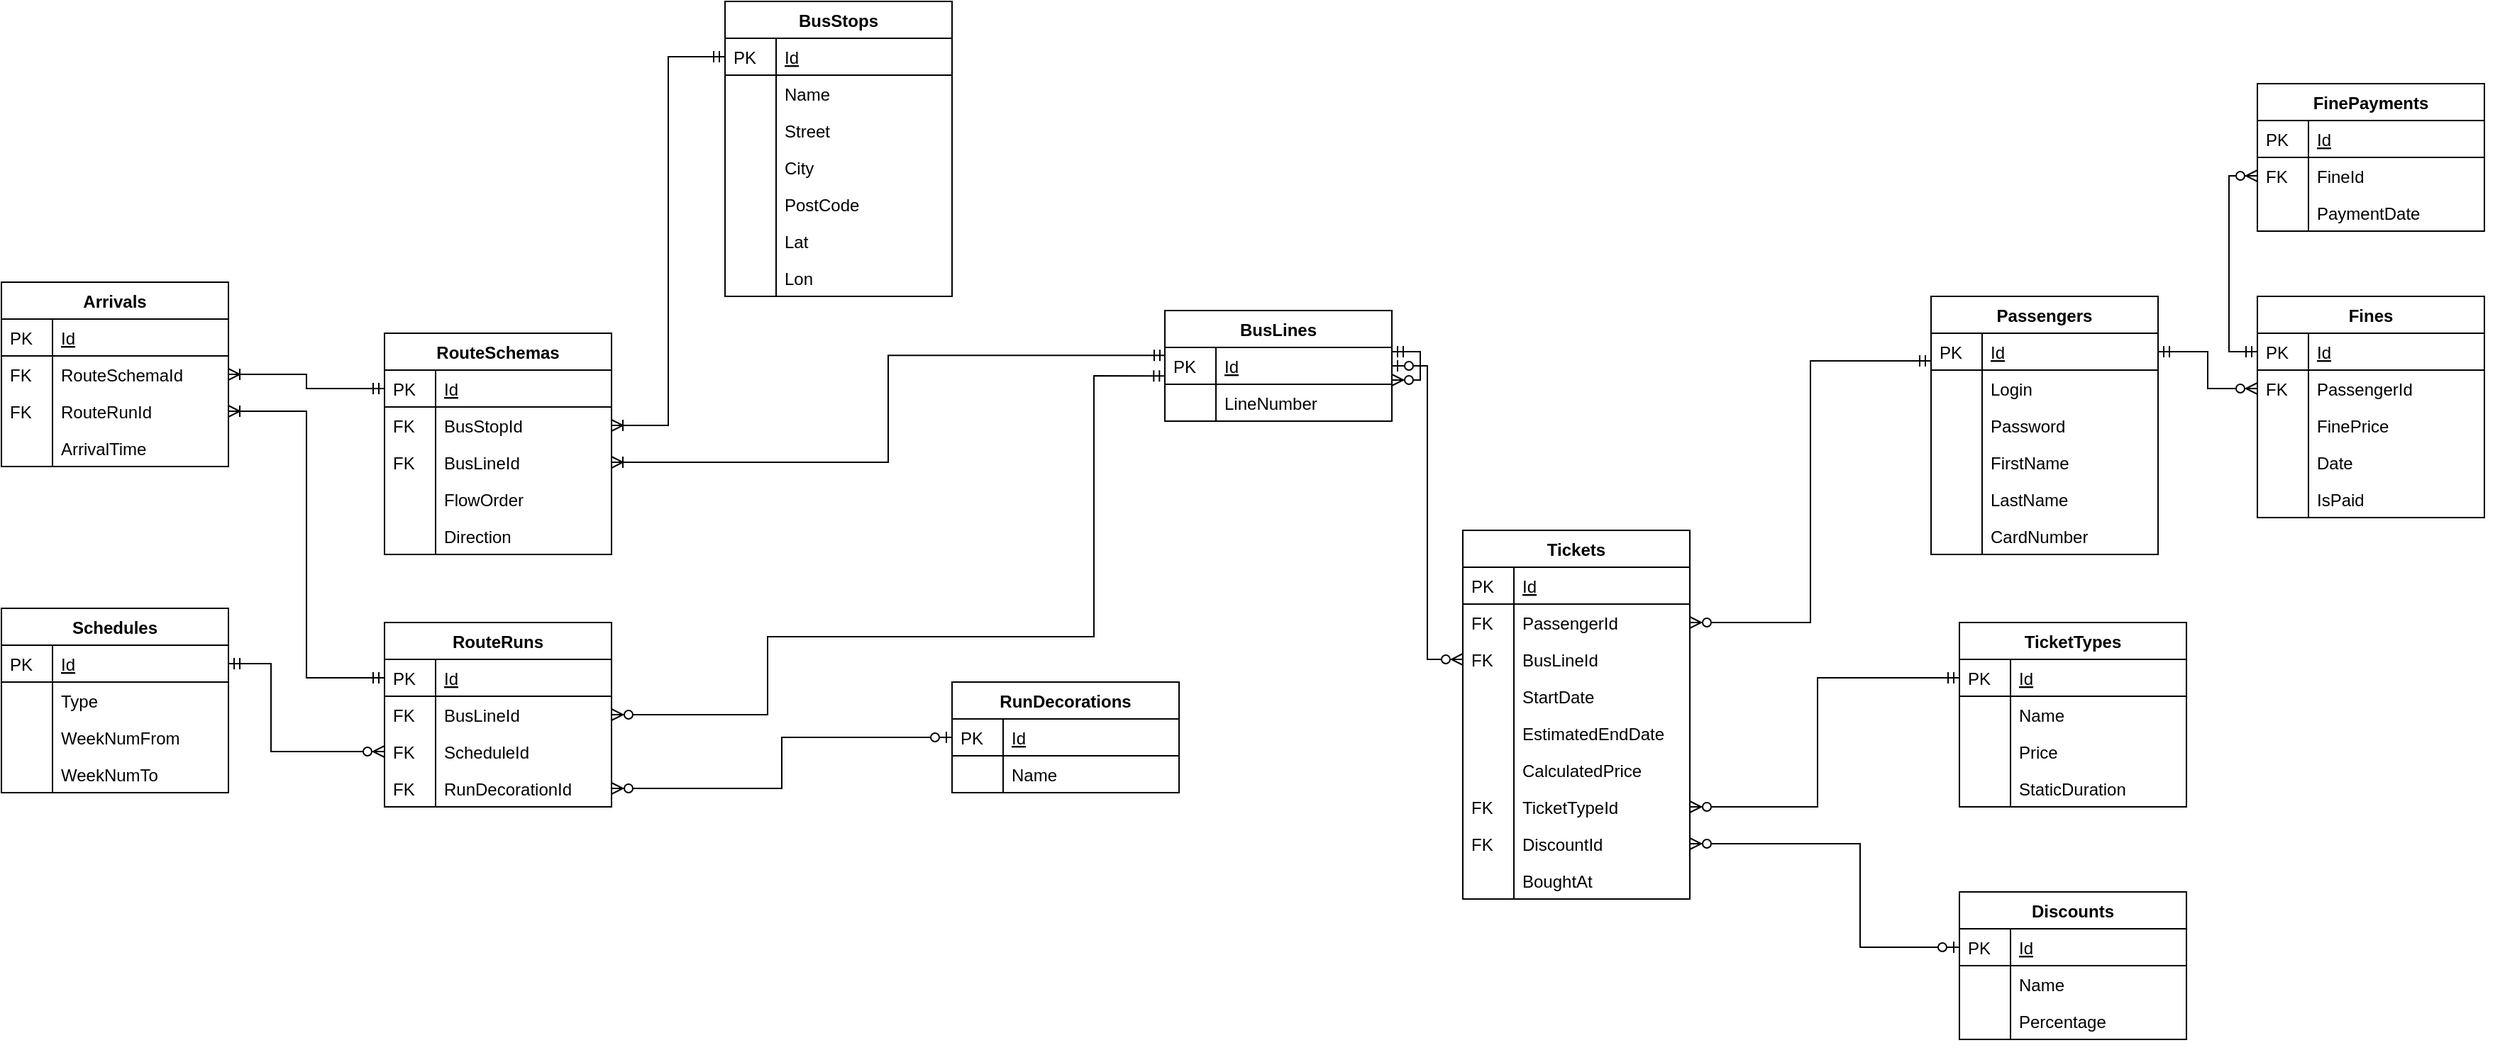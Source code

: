 <mxfile version="13.7.9" type="device"><diagram id="C5RBs43oDa-KdzZeNtuy" name="Page-1"><mxGraphModel dx="2559" dy="672" grid="1" gridSize="10" guides="1" tooltips="1" connect="1" arrows="1" fold="1" page="1" pageScale="1" pageWidth="827" pageHeight="1169" math="0" shadow="0"><root><mxCell id="WIyWlLk6GJQsqaUBKTNV-0"/><mxCell id="WIyWlLk6GJQsqaUBKTNV-1" parent="WIyWlLk6GJQsqaUBKTNV-0"/><mxCell id="3CT32Ncl_n5VlPy6D_CO-69" style="edgeStyle=orthogonalEdgeStyle;rounded=0;orthogonalLoop=1;jettySize=auto;html=1;entryX=1;entryY=0.5;entryDx=0;entryDy=0;endArrow=ERzeroToMany;endFill=1;startArrow=ERmandOne;startFill=0;exitX=0;exitY=0.25;exitDx=0;exitDy=0;" parent="WIyWlLk6GJQsqaUBKTNV-1" source="3CT32Ncl_n5VlPy6D_CO-26" target="3CT32Ncl_n5VlPy6D_CO-56" edge="1"><mxGeometry relative="1" as="geometry"><Array as="points"><mxPoint x="245" y="376"/><mxPoint x="245" y="560"/></Array></mxGeometry></mxCell><mxCell id="3CT32Ncl_n5VlPy6D_CO-26" value="Passengers" style="swimlane;fontStyle=1;childLayout=stackLayout;horizontal=1;startSize=26;horizontalStack=0;resizeParent=1;resizeLast=0;collapsible=1;marginBottom=0;rounded=0;shadow=0;strokeWidth=1;" parent="WIyWlLk6GJQsqaUBKTNV-1" vertex="1"><mxGeometry x="330" y="330" width="160" height="182" as="geometry"><mxRectangle x="260" y="80" width="160" height="26" as="alternateBounds"/></mxGeometry></mxCell><mxCell id="3CT32Ncl_n5VlPy6D_CO-27" value="Id" style="shape=partialRectangle;top=0;left=0;right=0;bottom=1;align=left;verticalAlign=top;fillColor=none;spacingLeft=40;spacingRight=4;overflow=hidden;rotatable=0;points=[[0,0.5],[1,0.5]];portConstraint=eastwest;dropTarget=0;rounded=0;shadow=0;strokeWidth=1;fontStyle=4" parent="3CT32Ncl_n5VlPy6D_CO-26" vertex="1"><mxGeometry y="26" width="160" height="26" as="geometry"/></mxCell><mxCell id="3CT32Ncl_n5VlPy6D_CO-28" value="PK" style="shape=partialRectangle;top=0;left=0;bottom=0;fillColor=none;align=left;verticalAlign=top;spacingLeft=4;spacingRight=4;overflow=hidden;rotatable=0;points=[];portConstraint=eastwest;part=1;" parent="3CT32Ncl_n5VlPy6D_CO-27" vertex="1" connectable="0"><mxGeometry width="36" height="26" as="geometry"/></mxCell><mxCell id="3CT32Ncl_n5VlPy6D_CO-231" value="Login" style="shape=partialRectangle;top=0;left=0;right=0;bottom=0;align=left;verticalAlign=top;fillColor=none;spacingLeft=40;spacingRight=4;overflow=hidden;rotatable=0;points=[[0,0.5],[1,0.5]];portConstraint=eastwest;dropTarget=0;rounded=0;shadow=0;strokeWidth=1;" parent="3CT32Ncl_n5VlPy6D_CO-26" vertex="1"><mxGeometry y="52" width="160" height="26" as="geometry"/></mxCell><mxCell id="3CT32Ncl_n5VlPy6D_CO-232" value="" style="shape=partialRectangle;top=0;left=0;bottom=0;fillColor=none;align=left;verticalAlign=top;spacingLeft=4;spacingRight=4;overflow=hidden;rotatable=0;points=[];portConstraint=eastwest;part=1;" parent="3CT32Ncl_n5VlPy6D_CO-231" vertex="1" connectable="0"><mxGeometry width="36" height="26" as="geometry"/></mxCell><mxCell id="3CT32Ncl_n5VlPy6D_CO-233" value="Password" style="shape=partialRectangle;top=0;left=0;right=0;bottom=0;align=left;verticalAlign=top;fillColor=none;spacingLeft=40;spacingRight=4;overflow=hidden;rotatable=0;points=[[0,0.5],[1,0.5]];portConstraint=eastwest;dropTarget=0;rounded=0;shadow=0;strokeWidth=1;" parent="3CT32Ncl_n5VlPy6D_CO-26" vertex="1"><mxGeometry y="78" width="160" height="26" as="geometry"/></mxCell><mxCell id="3CT32Ncl_n5VlPy6D_CO-234" value="" style="shape=partialRectangle;top=0;left=0;bottom=0;fillColor=none;align=left;verticalAlign=top;spacingLeft=4;spacingRight=4;overflow=hidden;rotatable=0;points=[];portConstraint=eastwest;part=1;" parent="3CT32Ncl_n5VlPy6D_CO-233" vertex="1" connectable="0"><mxGeometry width="36" height="26" as="geometry"/></mxCell><mxCell id="3CT32Ncl_n5VlPy6D_CO-31" value="FirstName" style="shape=partialRectangle;top=0;left=0;right=0;bottom=0;align=left;verticalAlign=top;fillColor=none;spacingLeft=40;spacingRight=4;overflow=hidden;rotatable=0;points=[[0,0.5],[1,0.5]];portConstraint=eastwest;dropTarget=0;rounded=0;shadow=0;strokeWidth=1;" parent="3CT32Ncl_n5VlPy6D_CO-26" vertex="1"><mxGeometry y="104" width="160" height="26" as="geometry"/></mxCell><mxCell id="3CT32Ncl_n5VlPy6D_CO-32" value="" style="shape=partialRectangle;top=0;left=0;bottom=0;fillColor=none;align=left;verticalAlign=top;spacingLeft=4;spacingRight=4;overflow=hidden;rotatable=0;points=[];portConstraint=eastwest;part=1;" parent="3CT32Ncl_n5VlPy6D_CO-31" vertex="1" connectable="0"><mxGeometry width="36" height="26" as="geometry"/></mxCell><mxCell id="3CT32Ncl_n5VlPy6D_CO-33" value="LastName" style="shape=partialRectangle;top=0;left=0;right=0;bottom=0;align=left;verticalAlign=top;fillColor=none;spacingLeft=40;spacingRight=4;overflow=hidden;rotatable=0;points=[[0,0.5],[1,0.5]];portConstraint=eastwest;dropTarget=0;rounded=0;shadow=0;strokeWidth=1;" parent="3CT32Ncl_n5VlPy6D_CO-26" vertex="1"><mxGeometry y="130" width="160" height="26" as="geometry"/></mxCell><mxCell id="3CT32Ncl_n5VlPy6D_CO-34" value="" style="shape=partialRectangle;top=0;left=0;bottom=0;fillColor=none;align=left;verticalAlign=top;spacingLeft=4;spacingRight=4;overflow=hidden;rotatable=0;points=[];portConstraint=eastwest;part=1;" parent="3CT32Ncl_n5VlPy6D_CO-33" vertex="1" connectable="0"><mxGeometry width="36" height="26" as="geometry"/></mxCell><mxCell id="3CT32Ncl_n5VlPy6D_CO-35" value="CardNumber" style="shape=partialRectangle;top=0;left=0;right=0;bottom=0;align=left;verticalAlign=top;fillColor=none;spacingLeft=40;spacingRight=4;overflow=hidden;rotatable=0;points=[[0,0.5],[1,0.5]];portConstraint=eastwest;dropTarget=0;rounded=0;shadow=0;strokeWidth=1;" parent="3CT32Ncl_n5VlPy6D_CO-26" vertex="1"><mxGeometry y="156" width="160" height="26" as="geometry"/></mxCell><mxCell id="3CT32Ncl_n5VlPy6D_CO-36" value="" style="shape=partialRectangle;top=0;left=0;bottom=0;fillColor=none;align=left;verticalAlign=top;spacingLeft=4;spacingRight=4;overflow=hidden;rotatable=0;points=[];portConstraint=eastwest;part=1;" parent="3CT32Ncl_n5VlPy6D_CO-35" vertex="1" connectable="0"><mxGeometry width="36" height="26" as="geometry"/></mxCell><mxCell id="3CT32Ncl_n5VlPy6D_CO-79" style="edgeStyle=orthogonalEdgeStyle;rounded=0;orthogonalLoop=1;jettySize=auto;html=1;entryX=0;entryY=0.5;entryDx=0;entryDy=0;endArrow=ERzeroToMany;endFill=1;startArrow=ERzeroToOne;startFill=1;" parent="WIyWlLk6GJQsqaUBKTNV-1" source="3CT32Ncl_n5VlPy6D_CO-71" target="3CT32Ncl_n5VlPy6D_CO-67" edge="1"><mxGeometry relative="1" as="geometry"/></mxCell><mxCell id="3CT32Ncl_n5VlPy6D_CO-70" value="BusLines" style="swimlane;fontStyle=1;childLayout=stackLayout;horizontal=1;startSize=26;horizontalStack=0;resizeParent=1;resizeLast=0;collapsible=1;marginBottom=0;rounded=0;shadow=0;strokeWidth=1;" parent="WIyWlLk6GJQsqaUBKTNV-1" vertex="1"><mxGeometry x="-210" y="340" width="160" height="78" as="geometry"><mxRectangle x="-210" y="340" width="160" height="26" as="alternateBounds"/></mxGeometry></mxCell><mxCell id="3CT32Ncl_n5VlPy6D_CO-71" value="Id" style="shape=partialRectangle;top=0;left=0;right=0;bottom=1;align=left;verticalAlign=top;fillColor=none;spacingLeft=40;spacingRight=4;overflow=hidden;rotatable=0;points=[[0,0.5],[1,0.5]];portConstraint=eastwest;dropTarget=0;rounded=0;shadow=0;strokeWidth=1;fontStyle=4" parent="3CT32Ncl_n5VlPy6D_CO-70" vertex="1"><mxGeometry y="26" width="160" height="26" as="geometry"/></mxCell><mxCell id="3CT32Ncl_n5VlPy6D_CO-72" value="PK" style="shape=partialRectangle;top=0;left=0;bottom=0;fillColor=none;align=left;verticalAlign=top;spacingLeft=4;spacingRight=4;overflow=hidden;rotatable=0;points=[];portConstraint=eastwest;part=1;" parent="3CT32Ncl_n5VlPy6D_CO-71" vertex="1" connectable="0"><mxGeometry width="36" height="26" as="geometry"/></mxCell><mxCell id="3CT32Ncl_n5VlPy6D_CO-73" value="LineNumber" style="shape=partialRectangle;top=0;left=0;right=0;bottom=0;align=left;verticalAlign=top;fillColor=none;spacingLeft=40;spacingRight=4;overflow=hidden;rotatable=0;points=[[0,0.5],[1,0.5]];portConstraint=eastwest;dropTarget=0;rounded=0;shadow=0;strokeWidth=1;" parent="3CT32Ncl_n5VlPy6D_CO-70" vertex="1"><mxGeometry y="52" width="160" height="26" as="geometry"/></mxCell><mxCell id="3CT32Ncl_n5VlPy6D_CO-74" value="" style="shape=partialRectangle;top=0;left=0;bottom=0;fillColor=none;align=left;verticalAlign=top;spacingLeft=4;spacingRight=4;overflow=hidden;rotatable=0;points=[];portConstraint=eastwest;part=1;" parent="3CT32Ncl_n5VlPy6D_CO-73" vertex="1" connectable="0"><mxGeometry width="36" height="26" as="geometry"/></mxCell><mxCell id="Iw0ufSX9jmeJvoSXbKND-46" style="edgeStyle=orthogonalEdgeStyle;rounded=0;orthogonalLoop=1;jettySize=auto;html=1;startArrow=ERmandOne;startFill=0;endArrow=ERzeroToMany;endFill=1;" parent="3CT32Ncl_n5VlPy6D_CO-70" source="3CT32Ncl_n5VlPy6D_CO-71" target="3CT32Ncl_n5VlPy6D_CO-71" edge="1"><mxGeometry relative="1" as="geometry"/></mxCell><mxCell id="3CT32Ncl_n5VlPy6D_CO-132" style="edgeStyle=orthogonalEdgeStyle;rounded=0;orthogonalLoop=1;jettySize=auto;html=1;startArrow=ERzeroToOne;startFill=1;endArrow=ERzeroToMany;endFill=1;exitX=0;exitY=0.5;exitDx=0;exitDy=0;entryX=1;entryY=0.5;entryDx=0;entryDy=0;" parent="WIyWlLk6GJQsqaUBKTNV-1" source="3CT32Ncl_n5VlPy6D_CO-126" target="3CT32Ncl_n5VlPy6D_CO-123" edge="1"><mxGeometry relative="1" as="geometry"><mxPoint x="230" y="621" as="targetPoint"/><Array as="points"><mxPoint x="280" y="789"/><mxPoint x="280" y="716"/></Array></mxGeometry></mxCell><mxCell id="3CT32Ncl_n5VlPy6D_CO-103" value="Fines" style="swimlane;fontStyle=1;childLayout=stackLayout;horizontal=1;startSize=26;horizontalStack=0;resizeParent=1;resizeLast=0;collapsible=1;marginBottom=0;rounded=0;shadow=0;strokeWidth=1;" parent="WIyWlLk6GJQsqaUBKTNV-1" vertex="1"><mxGeometry x="560" y="330" width="160" height="156" as="geometry"><mxRectangle x="260" y="80" width="160" height="26" as="alternateBounds"/></mxGeometry></mxCell><mxCell id="3CT32Ncl_n5VlPy6D_CO-104" value="Id" style="shape=partialRectangle;top=0;left=0;right=0;bottom=1;align=left;verticalAlign=top;fillColor=none;spacingLeft=40;spacingRight=4;overflow=hidden;rotatable=0;points=[[0,0.5],[1,0.5]];portConstraint=eastwest;dropTarget=0;rounded=0;shadow=0;strokeWidth=1;fontStyle=4" parent="3CT32Ncl_n5VlPy6D_CO-103" vertex="1"><mxGeometry y="26" width="160" height="26" as="geometry"/></mxCell><mxCell id="3CT32Ncl_n5VlPy6D_CO-105" value="PK" style="shape=partialRectangle;top=0;left=0;bottom=0;fillColor=none;align=left;verticalAlign=top;spacingLeft=4;spacingRight=4;overflow=hidden;rotatable=0;points=[];portConstraint=eastwest;part=1;" parent="3CT32Ncl_n5VlPy6D_CO-104" vertex="1" connectable="0"><mxGeometry width="36" height="26" as="geometry"/></mxCell><mxCell id="3CT32Ncl_n5VlPy6D_CO-106" value="PassengerId" style="shape=partialRectangle;top=0;left=0;right=0;bottom=0;align=left;verticalAlign=top;fillColor=none;spacingLeft=40;spacingRight=4;overflow=hidden;rotatable=0;points=[[0,0.5],[1,0.5]];portConstraint=eastwest;dropTarget=0;rounded=0;shadow=0;strokeWidth=1;" parent="3CT32Ncl_n5VlPy6D_CO-103" vertex="1"><mxGeometry y="52" width="160" height="26" as="geometry"/></mxCell><mxCell id="3CT32Ncl_n5VlPy6D_CO-107" value="FK" style="shape=partialRectangle;top=0;left=0;bottom=0;fillColor=none;align=left;verticalAlign=top;spacingLeft=4;spacingRight=4;overflow=hidden;rotatable=0;points=[];portConstraint=eastwest;part=1;" parent="3CT32Ncl_n5VlPy6D_CO-106" vertex="1" connectable="0"><mxGeometry width="36" height="26" as="geometry"/></mxCell><mxCell id="3CT32Ncl_n5VlPy6D_CO-110" value="FinePrice&#10;" style="shape=partialRectangle;top=0;left=0;right=0;bottom=0;align=left;verticalAlign=top;fillColor=none;spacingLeft=40;spacingRight=4;overflow=hidden;rotatable=0;points=[[0,0.5],[1,0.5]];portConstraint=eastwest;dropTarget=0;rounded=0;shadow=0;strokeWidth=1;" parent="3CT32Ncl_n5VlPy6D_CO-103" vertex="1"><mxGeometry y="78" width="160" height="26" as="geometry"/></mxCell><mxCell id="3CT32Ncl_n5VlPy6D_CO-111" value="" style="shape=partialRectangle;top=0;left=0;bottom=0;fillColor=none;align=left;verticalAlign=top;spacingLeft=4;spacingRight=4;overflow=hidden;rotatable=0;points=[];portConstraint=eastwest;part=1;" parent="3CT32Ncl_n5VlPy6D_CO-110" vertex="1" connectable="0"><mxGeometry width="36" height="26" as="geometry"/></mxCell><mxCell id="3CT32Ncl_n5VlPy6D_CO-108" value="Date" style="shape=partialRectangle;top=0;left=0;right=0;bottom=0;align=left;verticalAlign=top;fillColor=none;spacingLeft=40;spacingRight=4;overflow=hidden;rotatable=0;points=[[0,0.5],[1,0.5]];portConstraint=eastwest;dropTarget=0;rounded=0;shadow=0;strokeWidth=1;" parent="3CT32Ncl_n5VlPy6D_CO-103" vertex="1"><mxGeometry y="104" width="160" height="26" as="geometry"/></mxCell><mxCell id="3CT32Ncl_n5VlPy6D_CO-109" value="" style="shape=partialRectangle;top=0;left=0;bottom=0;fillColor=none;align=left;verticalAlign=top;spacingLeft=4;spacingRight=4;overflow=hidden;rotatable=0;points=[];portConstraint=eastwest;part=1;" parent="3CT32Ncl_n5VlPy6D_CO-108" vertex="1" connectable="0"><mxGeometry width="36" height="26" as="geometry"/></mxCell><mxCell id="TB6dyE48SzrQLEd71ZeH-1" value="IsPaid" style="shape=partialRectangle;top=0;left=0;right=0;bottom=0;align=left;verticalAlign=top;fillColor=none;spacingLeft=40;spacingRight=4;overflow=hidden;rotatable=0;points=[[0,0.5],[1,0.5]];portConstraint=eastwest;dropTarget=0;rounded=0;shadow=0;strokeWidth=1;" parent="3CT32Ncl_n5VlPy6D_CO-103" vertex="1"><mxGeometry y="130" width="160" height="26" as="geometry"/></mxCell><mxCell id="TB6dyE48SzrQLEd71ZeH-2" value="" style="shape=partialRectangle;top=0;left=0;bottom=0;fillColor=none;align=left;verticalAlign=top;spacingLeft=4;spacingRight=4;overflow=hidden;rotatable=0;points=[];portConstraint=eastwest;part=1;" parent="TB6dyE48SzrQLEd71ZeH-1" vertex="1" connectable="0"><mxGeometry width="36" height="26" as="geometry"/></mxCell><mxCell id="3CT32Ncl_n5VlPy6D_CO-133" style="edgeStyle=orthogonalEdgeStyle;rounded=0;orthogonalLoop=1;jettySize=auto;html=1;exitX=1;exitY=0.5;exitDx=0;exitDy=0;startArrow=ERmandOne;startFill=0;endArrow=ERzeroToMany;endFill=1;" parent="WIyWlLk6GJQsqaUBKTNV-1" source="3CT32Ncl_n5VlPy6D_CO-27" target="3CT32Ncl_n5VlPy6D_CO-106" edge="1"><mxGeometry relative="1" as="geometry"/></mxCell><mxCell id="3CT32Ncl_n5VlPy6D_CO-244" style="edgeStyle=orthogonalEdgeStyle;rounded=0;orthogonalLoop=1;jettySize=auto;html=1;entryX=1;entryY=0.5;entryDx=0;entryDy=0;startArrow=ERmandOne;startFill=0;endArrow=ERzeroToMany;endFill=1;exitX=0;exitY=0.5;exitDx=0;exitDy=0;" parent="WIyWlLk6GJQsqaUBKTNV-1" source="3CT32Ncl_n5VlPy6D_CO-236" target="3CT32Ncl_n5VlPy6D_CO-60" edge="1"><mxGeometry relative="1" as="geometry"><Array as="points"><mxPoint x="250" y="599"/><mxPoint x="250" y="690"/></Array><mxPoint x="340" y="595" as="sourcePoint"/></mxGeometry></mxCell><mxCell id="3CT32Ncl_n5VlPy6D_CO-271" style="edgeStyle=orthogonalEdgeStyle;rounded=0;orthogonalLoop=1;jettySize=auto;html=1;entryX=0;entryY=0.5;entryDx=0;entryDy=0;startArrow=ERmandOne;startFill=0;endArrow=ERzeroToMany;endFill=1;" parent="WIyWlLk6GJQsqaUBKTNV-1" source="3CT32Ncl_n5VlPy6D_CO-157" target="3CT32Ncl_n5VlPy6D_CO-265" edge="1"><mxGeometry relative="1" as="geometry"><Array as="points"><mxPoint x="-840" y="589"/><mxPoint x="-840" y="651"/></Array></mxGeometry></mxCell><mxCell id="3CT32Ncl_n5VlPy6D_CO-235" value="TicketTypes" style="swimlane;fontStyle=1;childLayout=stackLayout;horizontal=1;startSize=26;horizontalStack=0;resizeParent=1;resizeLast=0;collapsible=1;marginBottom=0;rounded=0;shadow=0;strokeWidth=1;" parent="WIyWlLk6GJQsqaUBKTNV-1" vertex="1"><mxGeometry x="350" y="560" width="160" height="130" as="geometry"><mxRectangle x="260" y="80" width="160" height="26" as="alternateBounds"/></mxGeometry></mxCell><mxCell id="3CT32Ncl_n5VlPy6D_CO-236" value="Id" style="shape=partialRectangle;top=0;left=0;right=0;bottom=1;align=left;verticalAlign=top;fillColor=none;spacingLeft=40;spacingRight=4;overflow=hidden;rotatable=0;points=[[0,0.5],[1,0.5]];portConstraint=eastwest;dropTarget=0;rounded=0;shadow=0;strokeWidth=1;fontStyle=4" parent="3CT32Ncl_n5VlPy6D_CO-235" vertex="1"><mxGeometry y="26" width="160" height="26" as="geometry"/></mxCell><mxCell id="3CT32Ncl_n5VlPy6D_CO-237" value="PK" style="shape=partialRectangle;top=0;left=0;bottom=0;fillColor=none;align=left;verticalAlign=top;spacingLeft=4;spacingRight=4;overflow=hidden;rotatable=0;points=[];portConstraint=eastwest;part=1;" parent="3CT32Ncl_n5VlPy6D_CO-236" vertex="1" connectable="0"><mxGeometry width="36" height="26" as="geometry"/></mxCell><mxCell id="3CT32Ncl_n5VlPy6D_CO-238" value="Name" style="shape=partialRectangle;top=0;left=0;right=0;bottom=0;align=left;verticalAlign=top;fillColor=none;spacingLeft=40;spacingRight=4;overflow=hidden;rotatable=0;points=[[0,0.5],[1,0.5]];portConstraint=eastwest;dropTarget=0;rounded=0;shadow=0;strokeWidth=1;" parent="3CT32Ncl_n5VlPy6D_CO-235" vertex="1"><mxGeometry y="52" width="160" height="26" as="geometry"/></mxCell><mxCell id="3CT32Ncl_n5VlPy6D_CO-239" value="" style="shape=partialRectangle;top=0;left=0;bottom=0;fillColor=none;align=left;verticalAlign=top;spacingLeft=4;spacingRight=4;overflow=hidden;rotatable=0;points=[];portConstraint=eastwest;part=1;" parent="3CT32Ncl_n5VlPy6D_CO-238" vertex="1" connectable="0"><mxGeometry width="36" height="26" as="geometry"/></mxCell><mxCell id="3CT32Ncl_n5VlPy6D_CO-240" value="Price" style="shape=partialRectangle;top=0;left=0;right=0;bottom=0;align=left;verticalAlign=top;fillColor=none;spacingLeft=40;spacingRight=4;overflow=hidden;rotatable=0;points=[[0,0.5],[1,0.5]];portConstraint=eastwest;dropTarget=0;rounded=0;shadow=0;strokeWidth=1;" parent="3CT32Ncl_n5VlPy6D_CO-235" vertex="1"><mxGeometry y="78" width="160" height="26" as="geometry"/></mxCell><mxCell id="3CT32Ncl_n5VlPy6D_CO-241" value="" style="shape=partialRectangle;top=0;left=0;bottom=0;fillColor=none;align=left;verticalAlign=top;spacingLeft=4;spacingRight=4;overflow=hidden;rotatable=0;points=[];portConstraint=eastwest;part=1;" parent="3CT32Ncl_n5VlPy6D_CO-240" vertex="1" connectable="0"><mxGeometry width="36" height="26" as="geometry"/></mxCell><mxCell id="rkx1pmX0wzw681qJfFV9-4" value="StaticDuration" style="shape=partialRectangle;top=0;left=0;right=0;bottom=0;align=left;verticalAlign=top;fillColor=none;spacingLeft=40;spacingRight=4;overflow=hidden;rotatable=0;points=[[0,0.5],[1,0.5]];portConstraint=eastwest;dropTarget=0;rounded=0;shadow=0;strokeWidth=1;" parent="3CT32Ncl_n5VlPy6D_CO-235" vertex="1"><mxGeometry y="104" width="160" height="26" as="geometry"/></mxCell><mxCell id="rkx1pmX0wzw681qJfFV9-5" value="" style="shape=partialRectangle;top=0;left=0;bottom=0;fillColor=none;align=left;verticalAlign=top;spacingLeft=4;spacingRight=4;overflow=hidden;rotatable=0;points=[];portConstraint=eastwest;part=1;" parent="rkx1pmX0wzw681qJfFV9-4" vertex="1" connectable="0"><mxGeometry width="36" height="26" as="geometry"/></mxCell><mxCell id="3CT32Ncl_n5VlPy6D_CO-141" value="BusStops" style="swimlane;fontStyle=1;childLayout=stackLayout;horizontal=1;startSize=26;horizontalStack=0;resizeParent=1;resizeLast=0;collapsible=1;marginBottom=0;rounded=0;shadow=0;strokeWidth=1;" parent="WIyWlLk6GJQsqaUBKTNV-1" vertex="1"><mxGeometry x="-520" y="122" width="160" height="208" as="geometry"><mxRectangle x="260" y="80" width="160" height="26" as="alternateBounds"/></mxGeometry></mxCell><mxCell id="3CT32Ncl_n5VlPy6D_CO-142" value="Id" style="shape=partialRectangle;top=0;left=0;right=0;bottom=1;align=left;verticalAlign=top;fillColor=none;spacingLeft=40;spacingRight=4;overflow=hidden;rotatable=0;points=[[0,0.5],[1,0.5]];portConstraint=eastwest;dropTarget=0;rounded=0;shadow=0;strokeWidth=1;fontStyle=4" parent="3CT32Ncl_n5VlPy6D_CO-141" vertex="1"><mxGeometry y="26" width="160" height="26" as="geometry"/></mxCell><mxCell id="3CT32Ncl_n5VlPy6D_CO-143" value="PK" style="shape=partialRectangle;top=0;left=0;bottom=0;fillColor=none;align=left;verticalAlign=top;spacingLeft=4;spacingRight=4;overflow=hidden;rotatable=0;points=[];portConstraint=eastwest;part=1;" parent="3CT32Ncl_n5VlPy6D_CO-142" vertex="1" connectable="0"><mxGeometry width="36" height="26" as="geometry"/></mxCell><mxCell id="3CT32Ncl_n5VlPy6D_CO-144" value="Name" style="shape=partialRectangle;top=0;left=0;right=0;bottom=0;align=left;verticalAlign=top;fillColor=none;spacingLeft=40;spacingRight=4;overflow=hidden;rotatable=0;points=[[0,0.5],[1,0.5]];portConstraint=eastwest;dropTarget=0;rounded=0;shadow=0;strokeWidth=1;" parent="3CT32Ncl_n5VlPy6D_CO-141" vertex="1"><mxGeometry y="52" width="160" height="26" as="geometry"/></mxCell><mxCell id="3CT32Ncl_n5VlPy6D_CO-145" value="" style="shape=partialRectangle;top=0;left=0;bottom=0;fillColor=none;align=left;verticalAlign=top;spacingLeft=4;spacingRight=4;overflow=hidden;rotatable=0;points=[];portConstraint=eastwest;part=1;" parent="3CT32Ncl_n5VlPy6D_CO-144" vertex="1" connectable="0"><mxGeometry width="36" height="26" as="geometry"/></mxCell><mxCell id="3CT32Ncl_n5VlPy6D_CO-229" value="Street" style="shape=partialRectangle;top=0;left=0;right=0;bottom=0;align=left;verticalAlign=top;fillColor=none;spacingLeft=40;spacingRight=4;overflow=hidden;rotatable=0;points=[[0,0.5],[1,0.5]];portConstraint=eastwest;dropTarget=0;rounded=0;shadow=0;strokeWidth=1;" parent="3CT32Ncl_n5VlPy6D_CO-141" vertex="1"><mxGeometry y="78" width="160" height="26" as="geometry"/></mxCell><mxCell id="3CT32Ncl_n5VlPy6D_CO-230" value="" style="shape=partialRectangle;top=0;left=0;bottom=0;fillColor=none;align=left;verticalAlign=top;spacingLeft=4;spacingRight=4;overflow=hidden;rotatable=0;points=[];portConstraint=eastwest;part=1;" parent="3CT32Ncl_n5VlPy6D_CO-229" vertex="1" connectable="0"><mxGeometry width="36" height="26" as="geometry"/></mxCell><mxCell id="3CT32Ncl_n5VlPy6D_CO-146" value="City" style="shape=partialRectangle;top=0;left=0;right=0;bottom=0;align=left;verticalAlign=top;fillColor=none;spacingLeft=40;spacingRight=4;overflow=hidden;rotatable=0;points=[[0,0.5],[1,0.5]];portConstraint=eastwest;dropTarget=0;rounded=0;shadow=0;strokeWidth=1;" parent="3CT32Ncl_n5VlPy6D_CO-141" vertex="1"><mxGeometry y="104" width="160" height="26" as="geometry"/></mxCell><mxCell id="3CT32Ncl_n5VlPy6D_CO-147" value="" style="shape=partialRectangle;top=0;left=0;bottom=0;fillColor=none;align=left;verticalAlign=top;spacingLeft=4;spacingRight=4;overflow=hidden;rotatable=0;points=[];portConstraint=eastwest;part=1;" parent="3CT32Ncl_n5VlPy6D_CO-146" vertex="1" connectable="0"><mxGeometry width="36" height="26" as="geometry"/></mxCell><mxCell id="3CT32Ncl_n5VlPy6D_CO-150" value="PostCode" style="shape=partialRectangle;top=0;left=0;right=0;bottom=0;align=left;verticalAlign=top;fillColor=none;spacingLeft=40;spacingRight=4;overflow=hidden;rotatable=0;points=[[0,0.5],[1,0.5]];portConstraint=eastwest;dropTarget=0;rounded=0;shadow=0;strokeWidth=1;" parent="3CT32Ncl_n5VlPy6D_CO-141" vertex="1"><mxGeometry y="130" width="160" height="26" as="geometry"/></mxCell><mxCell id="3CT32Ncl_n5VlPy6D_CO-151" value="" style="shape=partialRectangle;top=0;left=0;bottom=0;fillColor=none;align=left;verticalAlign=top;spacingLeft=4;spacingRight=4;overflow=hidden;rotatable=0;points=[];portConstraint=eastwest;part=1;" parent="3CT32Ncl_n5VlPy6D_CO-150" vertex="1" connectable="0"><mxGeometry width="36" height="26" as="geometry"/></mxCell><mxCell id="3CT32Ncl_n5VlPy6D_CO-152" value="Lat" style="shape=partialRectangle;top=0;left=0;right=0;bottom=0;align=left;verticalAlign=top;fillColor=none;spacingLeft=40;spacingRight=4;overflow=hidden;rotatable=0;points=[[0,0.5],[1,0.5]];portConstraint=eastwest;dropTarget=0;rounded=0;shadow=0;strokeWidth=1;" parent="3CT32Ncl_n5VlPy6D_CO-141" vertex="1"><mxGeometry y="156" width="160" height="26" as="geometry"/></mxCell><mxCell id="3CT32Ncl_n5VlPy6D_CO-153" value="" style="shape=partialRectangle;top=0;left=0;bottom=0;fillColor=none;align=left;verticalAlign=top;spacingLeft=4;spacingRight=4;overflow=hidden;rotatable=0;points=[];portConstraint=eastwest;part=1;" parent="3CT32Ncl_n5VlPy6D_CO-152" vertex="1" connectable="0"><mxGeometry width="36" height="26" as="geometry"/></mxCell><mxCell id="3CT32Ncl_n5VlPy6D_CO-154" value="Lon" style="shape=partialRectangle;top=0;left=0;right=0;bottom=0;align=left;verticalAlign=top;fillColor=none;spacingLeft=40;spacingRight=4;overflow=hidden;rotatable=0;points=[[0,0.5],[1,0.5]];portConstraint=eastwest;dropTarget=0;rounded=0;shadow=0;strokeWidth=1;" parent="3CT32Ncl_n5VlPy6D_CO-141" vertex="1"><mxGeometry y="182" width="160" height="26" as="geometry"/></mxCell><mxCell id="3CT32Ncl_n5VlPy6D_CO-155" value="" style="shape=partialRectangle;top=0;left=0;bottom=0;fillColor=none;align=left;verticalAlign=top;spacingLeft=4;spacingRight=4;overflow=hidden;rotatable=0;points=[];portConstraint=eastwest;part=1;" parent="3CT32Ncl_n5VlPy6D_CO-154" vertex="1" connectable="0"><mxGeometry width="36" height="26" as="geometry"/></mxCell><mxCell id="3CT32Ncl_n5VlPy6D_CO-125" value="Discounts" style="swimlane;fontStyle=1;childLayout=stackLayout;horizontal=1;startSize=26;horizontalStack=0;resizeParent=1;resizeLast=0;collapsible=1;marginBottom=0;rounded=0;shadow=0;strokeWidth=1;" parent="WIyWlLk6GJQsqaUBKTNV-1" vertex="1"><mxGeometry x="350" y="750" width="160" height="104" as="geometry"><mxRectangle x="260" y="80" width="160" height="26" as="alternateBounds"/></mxGeometry></mxCell><mxCell id="3CT32Ncl_n5VlPy6D_CO-126" value="Id" style="shape=partialRectangle;top=0;left=0;right=0;bottom=1;align=left;verticalAlign=top;fillColor=none;spacingLeft=40;spacingRight=4;overflow=hidden;rotatable=0;points=[[0,0.5],[1,0.5]];portConstraint=eastwest;dropTarget=0;rounded=0;shadow=0;strokeWidth=1;fontStyle=4" parent="3CT32Ncl_n5VlPy6D_CO-125" vertex="1"><mxGeometry y="26" width="160" height="26" as="geometry"/></mxCell><mxCell id="3CT32Ncl_n5VlPy6D_CO-127" value="PK" style="shape=partialRectangle;top=0;left=0;bottom=0;fillColor=none;align=left;verticalAlign=top;spacingLeft=4;spacingRight=4;overflow=hidden;rotatable=0;points=[];portConstraint=eastwest;part=1;" parent="3CT32Ncl_n5VlPy6D_CO-126" vertex="1" connectable="0"><mxGeometry width="36" height="26" as="geometry"/></mxCell><mxCell id="3CT32Ncl_n5VlPy6D_CO-128" value="Name" style="shape=partialRectangle;top=0;left=0;right=0;bottom=0;align=left;verticalAlign=top;fillColor=none;spacingLeft=40;spacingRight=4;overflow=hidden;rotatable=0;points=[[0,0.5],[1,0.5]];portConstraint=eastwest;dropTarget=0;rounded=0;shadow=0;strokeWidth=1;" parent="3CT32Ncl_n5VlPy6D_CO-125" vertex="1"><mxGeometry y="52" width="160" height="26" as="geometry"/></mxCell><mxCell id="3CT32Ncl_n5VlPy6D_CO-129" value="" style="shape=partialRectangle;top=0;left=0;bottom=0;fillColor=none;align=left;verticalAlign=top;spacingLeft=4;spacingRight=4;overflow=hidden;rotatable=0;points=[];portConstraint=eastwest;part=1;" parent="3CT32Ncl_n5VlPy6D_CO-128" vertex="1" connectable="0"><mxGeometry width="36" height="26" as="geometry"/></mxCell><mxCell id="3CT32Ncl_n5VlPy6D_CO-130" value="Percentage" style="shape=partialRectangle;top=0;left=0;right=0;bottom=0;align=left;verticalAlign=top;fillColor=none;spacingLeft=40;spacingRight=4;overflow=hidden;rotatable=0;points=[[0,0.5],[1,0.5]];portConstraint=eastwest;dropTarget=0;rounded=0;shadow=0;strokeWidth=1;" parent="3CT32Ncl_n5VlPy6D_CO-125" vertex="1"><mxGeometry y="78" width="160" height="26" as="geometry"/></mxCell><mxCell id="3CT32Ncl_n5VlPy6D_CO-131" value="" style="shape=partialRectangle;top=0;left=0;bottom=0;fillColor=none;align=left;verticalAlign=top;spacingLeft=4;spacingRight=4;overflow=hidden;rotatable=0;points=[];portConstraint=eastwest;part=1;" parent="3CT32Ncl_n5VlPy6D_CO-130" vertex="1" connectable="0"><mxGeometry width="36" height="26" as="geometry"/></mxCell><mxCell id="3CT32Ncl_n5VlPy6D_CO-258" value="RouteRuns" style="swimlane;fontStyle=1;childLayout=stackLayout;horizontal=1;startSize=26;horizontalStack=0;resizeParent=1;resizeLast=0;collapsible=1;marginBottom=0;rounded=0;shadow=0;strokeWidth=1;" parent="WIyWlLk6GJQsqaUBKTNV-1" vertex="1"><mxGeometry x="-760" y="560" width="160" height="130" as="geometry"><mxRectangle x="260" y="80" width="160" height="26" as="alternateBounds"/></mxGeometry></mxCell><mxCell id="3CT32Ncl_n5VlPy6D_CO-259" value="Id" style="shape=partialRectangle;top=0;left=0;right=0;bottom=1;align=left;verticalAlign=top;fillColor=none;spacingLeft=40;spacingRight=4;overflow=hidden;rotatable=0;points=[[0,0.5],[1,0.5]];portConstraint=eastwest;dropTarget=0;rounded=0;shadow=0;strokeWidth=1;fontStyle=4" parent="3CT32Ncl_n5VlPy6D_CO-258" vertex="1"><mxGeometry y="26" width="160" height="26" as="geometry"/></mxCell><mxCell id="3CT32Ncl_n5VlPy6D_CO-260" value="PK" style="shape=partialRectangle;top=0;left=0;bottom=0;fillColor=none;align=left;verticalAlign=top;spacingLeft=4;spacingRight=4;overflow=hidden;rotatable=0;points=[];portConstraint=eastwest;part=1;" parent="3CT32Ncl_n5VlPy6D_CO-259" vertex="1" connectable="0"><mxGeometry width="36" height="26" as="geometry"/></mxCell><mxCell id="3CT32Ncl_n5VlPy6D_CO-263" value="BusLineId" style="shape=partialRectangle;top=0;left=0;right=0;bottom=0;align=left;verticalAlign=top;fillColor=none;spacingLeft=40;spacingRight=4;overflow=hidden;rotatable=0;points=[[0,0.5],[1,0.5]];portConstraint=eastwest;dropTarget=0;rounded=0;shadow=0;strokeWidth=1;" parent="3CT32Ncl_n5VlPy6D_CO-258" vertex="1"><mxGeometry y="52" width="160" height="26" as="geometry"/></mxCell><mxCell id="3CT32Ncl_n5VlPy6D_CO-264" value="FK" style="shape=partialRectangle;top=0;left=0;bottom=0;fillColor=none;align=left;verticalAlign=top;spacingLeft=4;spacingRight=4;overflow=hidden;rotatable=0;points=[];portConstraint=eastwest;part=1;" parent="3CT32Ncl_n5VlPy6D_CO-263" vertex="1" connectable="0"><mxGeometry width="36" height="26" as="geometry"/></mxCell><mxCell id="3CT32Ncl_n5VlPy6D_CO-265" value="ScheduleId" style="shape=partialRectangle;top=0;left=0;right=0;bottom=0;align=left;verticalAlign=top;fillColor=none;spacingLeft=40;spacingRight=4;overflow=hidden;rotatable=0;points=[[0,0.5],[1,0.5]];portConstraint=eastwest;dropTarget=0;rounded=0;shadow=0;strokeWidth=1;" parent="3CT32Ncl_n5VlPy6D_CO-258" vertex="1"><mxGeometry y="78" width="160" height="26" as="geometry"/></mxCell><mxCell id="3CT32Ncl_n5VlPy6D_CO-266" value="FK" style="shape=partialRectangle;top=0;left=0;bottom=0;fillColor=none;align=left;verticalAlign=top;spacingLeft=4;spacingRight=4;overflow=hidden;rotatable=0;points=[];portConstraint=eastwest;part=1;" parent="3CT32Ncl_n5VlPy6D_CO-265" vertex="1" connectable="0"><mxGeometry width="36" height="26" as="geometry"/></mxCell><mxCell id="P6YReSgCxGrfEFdcJsgF-0" value="RunDecorationId" style="shape=partialRectangle;top=0;left=0;right=0;bottom=0;align=left;verticalAlign=top;fillColor=none;spacingLeft=40;spacingRight=4;overflow=hidden;rotatable=0;points=[[0,0.5],[1,0.5]];portConstraint=eastwest;dropTarget=0;rounded=0;shadow=0;strokeWidth=1;" parent="3CT32Ncl_n5VlPy6D_CO-258" vertex="1"><mxGeometry y="104" width="160" height="26" as="geometry"/></mxCell><mxCell id="P6YReSgCxGrfEFdcJsgF-1" value="FK" style="shape=partialRectangle;top=0;left=0;bottom=0;fillColor=none;align=left;verticalAlign=top;spacingLeft=4;spacingRight=4;overflow=hidden;rotatable=0;points=[];portConstraint=eastwest;part=1;" parent="P6YReSgCxGrfEFdcJsgF-0" vertex="1" connectable="0"><mxGeometry width="36" height="26" as="geometry"/></mxCell><mxCell id="3CT32Ncl_n5VlPy6D_CO-156" value="Schedules" style="swimlane;fontStyle=1;childLayout=stackLayout;horizontal=1;startSize=26;horizontalStack=0;resizeParent=1;resizeLast=0;collapsible=1;marginBottom=0;rounded=0;shadow=0;strokeWidth=1;" parent="WIyWlLk6GJQsqaUBKTNV-1" vertex="1"><mxGeometry x="-1030" y="550" width="160" height="130" as="geometry"><mxRectangle x="260" y="80" width="160" height="26" as="alternateBounds"/></mxGeometry></mxCell><mxCell id="3CT32Ncl_n5VlPy6D_CO-157" value="Id" style="shape=partialRectangle;top=0;left=0;right=0;bottom=1;align=left;verticalAlign=top;fillColor=none;spacingLeft=40;spacingRight=4;overflow=hidden;rotatable=0;points=[[0,0.5],[1,0.5]];portConstraint=eastwest;dropTarget=0;rounded=0;shadow=0;strokeWidth=1;fontStyle=4" parent="3CT32Ncl_n5VlPy6D_CO-156" vertex="1"><mxGeometry y="26" width="160" height="26" as="geometry"/></mxCell><mxCell id="3CT32Ncl_n5VlPy6D_CO-158" value="PK" style="shape=partialRectangle;top=0;left=0;bottom=0;fillColor=none;align=left;verticalAlign=top;spacingLeft=4;spacingRight=4;overflow=hidden;rotatable=0;points=[];portConstraint=eastwest;part=1;" parent="3CT32Ncl_n5VlPy6D_CO-157" vertex="1" connectable="0"><mxGeometry width="36" height="26" as="geometry"/></mxCell><mxCell id="3CT32Ncl_n5VlPy6D_CO-159" value="Type" style="shape=partialRectangle;top=0;left=0;right=0;bottom=0;align=left;verticalAlign=top;fillColor=none;spacingLeft=40;spacingRight=4;overflow=hidden;rotatable=0;points=[[0,0.5],[1,0.5]];portConstraint=eastwest;dropTarget=0;rounded=0;shadow=0;strokeWidth=1;" parent="3CT32Ncl_n5VlPy6D_CO-156" vertex="1"><mxGeometry y="52" width="160" height="26" as="geometry"/></mxCell><mxCell id="3CT32Ncl_n5VlPy6D_CO-160" value="" style="shape=partialRectangle;top=0;left=0;bottom=0;fillColor=none;align=left;verticalAlign=top;spacingLeft=4;spacingRight=4;overflow=hidden;rotatable=0;points=[];portConstraint=eastwest;part=1;" parent="3CT32Ncl_n5VlPy6D_CO-159" vertex="1" connectable="0"><mxGeometry width="36" height="26" as="geometry"/></mxCell><mxCell id="3gA8swNkuxU0QwmYmpCL-0" value="WeekNumFrom" style="shape=partialRectangle;top=0;left=0;right=0;bottom=0;align=left;verticalAlign=top;fillColor=none;spacingLeft=40;spacingRight=4;overflow=hidden;rotatable=0;points=[[0,0.5],[1,0.5]];portConstraint=eastwest;dropTarget=0;rounded=0;shadow=0;strokeWidth=1;" parent="3CT32Ncl_n5VlPy6D_CO-156" vertex="1"><mxGeometry y="78" width="160" height="26" as="geometry"/></mxCell><mxCell id="3gA8swNkuxU0QwmYmpCL-1" value="" style="shape=partialRectangle;top=0;left=0;bottom=0;fillColor=none;align=left;verticalAlign=top;spacingLeft=4;spacingRight=4;overflow=hidden;rotatable=0;points=[];portConstraint=eastwest;part=1;" parent="3gA8swNkuxU0QwmYmpCL-0" vertex="1" connectable="0"><mxGeometry width="36" height="26" as="geometry"/></mxCell><mxCell id="3gA8swNkuxU0QwmYmpCL-2" value="WeekNumTo" style="shape=partialRectangle;top=0;left=0;right=0;bottom=0;align=left;verticalAlign=top;fillColor=none;spacingLeft=40;spacingRight=4;overflow=hidden;rotatable=0;points=[[0,0.5],[1,0.5]];portConstraint=eastwest;dropTarget=0;rounded=0;shadow=0;strokeWidth=1;" parent="3CT32Ncl_n5VlPy6D_CO-156" vertex="1"><mxGeometry y="104" width="160" height="26" as="geometry"/></mxCell><mxCell id="3gA8swNkuxU0QwmYmpCL-3" value="" style="shape=partialRectangle;top=0;left=0;bottom=0;fillColor=none;align=left;verticalAlign=top;spacingLeft=4;spacingRight=4;overflow=hidden;rotatable=0;points=[];portConstraint=eastwest;part=1;" parent="3gA8swNkuxU0QwmYmpCL-2" vertex="1" connectable="0"><mxGeometry width="36" height="26" as="geometry"/></mxCell><mxCell id="P6YReSgCxGrfEFdcJsgF-2" style="edgeStyle=orthogonalEdgeStyle;rounded=0;orthogonalLoop=1;jettySize=auto;html=1;endArrow=ERzeroToMany;endFill=1;startArrow=ERzeroToOne;startFill=1;" parent="WIyWlLk6GJQsqaUBKTNV-1" source="3CT32Ncl_n5VlPy6D_CO-89" target="P6YReSgCxGrfEFdcJsgF-0" edge="1"><mxGeometry relative="1" as="geometry"/></mxCell><mxCell id="3CT32Ncl_n5VlPy6D_CO-89" value="RunDecorations" style="swimlane;fontStyle=1;childLayout=stackLayout;horizontal=1;startSize=26;horizontalStack=0;resizeParent=1;resizeLast=0;collapsible=1;marginBottom=0;rounded=0;shadow=0;strokeWidth=1;" parent="WIyWlLk6GJQsqaUBKTNV-1" vertex="1"><mxGeometry x="-360" y="602" width="160" height="78" as="geometry"><mxRectangle x="-210" y="126" width="160" height="26" as="alternateBounds"/></mxGeometry></mxCell><mxCell id="3CT32Ncl_n5VlPy6D_CO-90" value="Id" style="shape=partialRectangle;top=0;left=0;right=0;bottom=1;align=left;verticalAlign=top;fillColor=none;spacingLeft=40;spacingRight=4;overflow=hidden;rotatable=0;points=[[0,0.5],[1,0.5]];portConstraint=eastwest;dropTarget=0;rounded=0;shadow=0;strokeWidth=1;fontStyle=4" parent="3CT32Ncl_n5VlPy6D_CO-89" vertex="1"><mxGeometry y="26" width="160" height="26" as="geometry"/></mxCell><mxCell id="3CT32Ncl_n5VlPy6D_CO-91" value="PK" style="shape=partialRectangle;top=0;left=0;bottom=0;fillColor=none;align=left;verticalAlign=top;spacingLeft=4;spacingRight=4;overflow=hidden;rotatable=0;points=[];portConstraint=eastwest;part=1;" parent="3CT32Ncl_n5VlPy6D_CO-90" vertex="1" connectable="0"><mxGeometry width="36" height="26" as="geometry"/></mxCell><mxCell id="3CT32Ncl_n5VlPy6D_CO-256" value="Name" style="shape=partialRectangle;top=0;left=0;right=0;bottom=0;align=left;verticalAlign=top;fillColor=none;spacingLeft=40;spacingRight=4;overflow=hidden;rotatable=0;points=[[0,0.5],[1,0.5]];portConstraint=eastwest;dropTarget=0;rounded=0;shadow=0;strokeWidth=1;" parent="3CT32Ncl_n5VlPy6D_CO-89" vertex="1"><mxGeometry y="52" width="160" height="26" as="geometry"/></mxCell><mxCell id="3CT32Ncl_n5VlPy6D_CO-257" value="" style="shape=partialRectangle;top=0;left=0;bottom=0;fillColor=none;align=left;verticalAlign=top;spacingLeft=4;spacingRight=4;overflow=hidden;rotatable=0;points=[];portConstraint=eastwest;part=1;" parent="3CT32Ncl_n5VlPy6D_CO-256" vertex="1" connectable="0"><mxGeometry width="36" height="26" as="geometry"/></mxCell><mxCell id="3CT32Ncl_n5VlPy6D_CO-53" value="Tickets" style="swimlane;fontStyle=1;childLayout=stackLayout;horizontal=1;startSize=26;horizontalStack=0;resizeParent=1;resizeLast=0;collapsible=1;marginBottom=0;rounded=0;shadow=0;strokeWidth=1;" parent="WIyWlLk6GJQsqaUBKTNV-1" vertex="1"><mxGeometry y="495" width="160" height="260" as="geometry"><mxRectangle x="260" y="80" width="160" height="26" as="alternateBounds"/></mxGeometry></mxCell><mxCell id="3CT32Ncl_n5VlPy6D_CO-54" value="Id" style="shape=partialRectangle;top=0;left=0;right=0;bottom=1;align=left;verticalAlign=top;fillColor=none;spacingLeft=40;spacingRight=4;overflow=hidden;rotatable=0;points=[[0,0.5],[1,0.5]];portConstraint=eastwest;dropTarget=0;rounded=0;shadow=0;strokeWidth=1;fontStyle=4" parent="3CT32Ncl_n5VlPy6D_CO-53" vertex="1"><mxGeometry y="26" width="160" height="26" as="geometry"/></mxCell><mxCell id="3CT32Ncl_n5VlPy6D_CO-55" value="PK" style="shape=partialRectangle;top=0;left=0;bottom=0;fillColor=none;align=left;verticalAlign=top;spacingLeft=4;spacingRight=4;overflow=hidden;rotatable=0;points=[];portConstraint=eastwest;part=1;" parent="3CT32Ncl_n5VlPy6D_CO-54" vertex="1" connectable="0"><mxGeometry width="36" height="26" as="geometry"/></mxCell><mxCell id="3CT32Ncl_n5VlPy6D_CO-56" value="PassengerId" style="shape=partialRectangle;top=0;left=0;right=0;bottom=0;align=left;verticalAlign=top;fillColor=none;spacingLeft=40;spacingRight=4;overflow=hidden;rotatable=0;points=[[0,0.5],[1,0.5]];portConstraint=eastwest;dropTarget=0;rounded=0;shadow=0;strokeWidth=1;" parent="3CT32Ncl_n5VlPy6D_CO-53" vertex="1"><mxGeometry y="52" width="160" height="26" as="geometry"/></mxCell><mxCell id="3CT32Ncl_n5VlPy6D_CO-57" value="FK" style="shape=partialRectangle;top=0;left=0;bottom=0;fillColor=none;align=left;verticalAlign=top;spacingLeft=4;spacingRight=4;overflow=hidden;rotatable=0;points=[];portConstraint=eastwest;part=1;" parent="3CT32Ncl_n5VlPy6D_CO-56" vertex="1" connectable="0"><mxGeometry width="36" height="26" as="geometry"/></mxCell><mxCell id="3CT32Ncl_n5VlPy6D_CO-67" value="BusLineId" style="shape=partialRectangle;top=0;left=0;right=0;bottom=0;align=left;verticalAlign=top;fillColor=none;spacingLeft=40;spacingRight=4;overflow=hidden;rotatable=0;points=[[0,0.5],[1,0.5]];portConstraint=eastwest;dropTarget=0;rounded=0;shadow=0;strokeWidth=1;" parent="3CT32Ncl_n5VlPy6D_CO-53" vertex="1"><mxGeometry y="78" width="160" height="26" as="geometry"/></mxCell><mxCell id="3CT32Ncl_n5VlPy6D_CO-68" value="FK" style="shape=partialRectangle;top=0;left=0;bottom=0;fillColor=none;align=left;verticalAlign=top;spacingLeft=4;spacingRight=4;overflow=hidden;rotatable=0;points=[];portConstraint=eastwest;part=1;" parent="3CT32Ncl_n5VlPy6D_CO-67" vertex="1" connectable="0"><mxGeometry width="36" height="26" as="geometry"/></mxCell><mxCell id="3CT32Ncl_n5VlPy6D_CO-58" value="StartDate" style="shape=partialRectangle;top=0;left=0;right=0;bottom=0;align=left;verticalAlign=top;fillColor=none;spacingLeft=40;spacingRight=4;overflow=hidden;rotatable=0;points=[[0,0.5],[1,0.5]];portConstraint=eastwest;dropTarget=0;rounded=0;shadow=0;strokeWidth=1;" parent="3CT32Ncl_n5VlPy6D_CO-53" vertex="1"><mxGeometry y="104" width="160" height="26" as="geometry"/></mxCell><mxCell id="3CT32Ncl_n5VlPy6D_CO-59" value="" style="shape=partialRectangle;top=0;left=0;bottom=0;fillColor=none;align=left;verticalAlign=top;spacingLeft=4;spacingRight=4;overflow=hidden;rotatable=0;points=[];portConstraint=eastwest;part=1;" parent="3CT32Ncl_n5VlPy6D_CO-58" vertex="1" connectable="0"><mxGeometry width="36" height="26" as="geometry"/></mxCell><mxCell id="3CT32Ncl_n5VlPy6D_CO-242" value="EstimatedEndDate" style="shape=partialRectangle;top=0;left=0;right=0;bottom=0;align=left;verticalAlign=top;fillColor=none;spacingLeft=40;spacingRight=4;overflow=hidden;rotatable=0;points=[[0,0.5],[1,0.5]];portConstraint=eastwest;dropTarget=0;rounded=0;shadow=0;strokeWidth=1;" parent="3CT32Ncl_n5VlPy6D_CO-53" vertex="1"><mxGeometry y="130" width="160" height="26" as="geometry"/></mxCell><mxCell id="3CT32Ncl_n5VlPy6D_CO-243" value="" style="shape=partialRectangle;top=0;left=0;bottom=0;fillColor=none;align=left;verticalAlign=top;spacingLeft=4;spacingRight=4;overflow=hidden;rotatable=0;points=[];portConstraint=eastwest;part=1;" parent="3CT32Ncl_n5VlPy6D_CO-242" vertex="1" connectable="0"><mxGeometry width="36" height="26" as="geometry"/></mxCell><mxCell id="3CT32Ncl_n5VlPy6D_CO-246" value="CalculatedPrice" style="shape=partialRectangle;top=0;left=0;right=0;bottom=0;align=left;verticalAlign=top;fillColor=none;spacingLeft=40;spacingRight=4;overflow=hidden;rotatable=0;points=[[0,0.5],[1,0.5]];portConstraint=eastwest;dropTarget=0;rounded=0;shadow=0;strokeWidth=1;" parent="3CT32Ncl_n5VlPy6D_CO-53" vertex="1"><mxGeometry y="156" width="160" height="26" as="geometry"/></mxCell><mxCell id="3CT32Ncl_n5VlPy6D_CO-247" value="" style="shape=partialRectangle;top=0;left=0;bottom=0;fillColor=none;align=left;verticalAlign=top;spacingLeft=4;spacingRight=4;overflow=hidden;rotatable=0;points=[];portConstraint=eastwest;part=1;" parent="3CT32Ncl_n5VlPy6D_CO-246" vertex="1" connectable="0"><mxGeometry width="36" height="26" as="geometry"/></mxCell><mxCell id="3CT32Ncl_n5VlPy6D_CO-60" value="TicketTypeId" style="shape=partialRectangle;top=0;left=0;right=0;bottom=0;align=left;verticalAlign=top;fillColor=none;spacingLeft=40;spacingRight=4;overflow=hidden;rotatable=0;points=[[0,0.5],[1,0.5]];portConstraint=eastwest;dropTarget=0;rounded=0;shadow=0;strokeWidth=1;" parent="3CT32Ncl_n5VlPy6D_CO-53" vertex="1"><mxGeometry y="182" width="160" height="26" as="geometry"/></mxCell><mxCell id="3CT32Ncl_n5VlPy6D_CO-61" value="FK" style="shape=partialRectangle;top=0;left=0;bottom=0;fillColor=none;align=left;verticalAlign=top;spacingLeft=4;spacingRight=4;overflow=hidden;rotatable=0;points=[];portConstraint=eastwest;part=1;" parent="3CT32Ncl_n5VlPy6D_CO-60" vertex="1" connectable="0"><mxGeometry width="36" height="26" as="geometry"/></mxCell><mxCell id="3CT32Ncl_n5VlPy6D_CO-123" value="DiscountId" style="shape=partialRectangle;top=0;left=0;right=0;bottom=0;align=left;verticalAlign=top;fillColor=none;spacingLeft=40;spacingRight=4;overflow=hidden;rotatable=0;points=[[0,0.5],[1,0.5]];portConstraint=eastwest;dropTarget=0;rounded=0;shadow=0;strokeWidth=1;" parent="3CT32Ncl_n5VlPy6D_CO-53" vertex="1"><mxGeometry y="208" width="160" height="26" as="geometry"/></mxCell><mxCell id="3CT32Ncl_n5VlPy6D_CO-124" value="FK" style="shape=partialRectangle;top=0;left=0;bottom=0;fillColor=none;align=left;verticalAlign=top;spacingLeft=4;spacingRight=4;overflow=hidden;rotatable=0;points=[];portConstraint=eastwest;part=1;" parent="3CT32Ncl_n5VlPy6D_CO-123" vertex="1" connectable="0"><mxGeometry width="36" height="26" as="geometry"/></mxCell><mxCell id="3CT32Ncl_n5VlPy6D_CO-63" value="BoughtAt" style="shape=partialRectangle;top=0;left=0;right=0;bottom=0;align=left;verticalAlign=top;fillColor=none;spacingLeft=40;spacingRight=4;overflow=hidden;rotatable=0;points=[[0,0.5],[1,0.5]];portConstraint=eastwest;dropTarget=0;rounded=0;shadow=0;strokeWidth=1;" parent="3CT32Ncl_n5VlPy6D_CO-53" vertex="1"><mxGeometry y="234" width="160" height="26" as="geometry"/></mxCell><mxCell id="3CT32Ncl_n5VlPy6D_CO-64" value="" style="shape=partialRectangle;top=0;left=0;bottom=0;fillColor=none;align=left;verticalAlign=top;spacingLeft=4;spacingRight=4;overflow=hidden;rotatable=0;points=[];portConstraint=eastwest;part=1;" parent="3CT32Ncl_n5VlPy6D_CO-63" vertex="1" connectable="0"><mxGeometry width="36" height="26" as="geometry"/></mxCell><mxCell id="Iw0ufSX9jmeJvoSXbKND-0" value="" style="rounded=0;whiteSpace=wrap;html=1;fillColor=none;strokeColor=none;" parent="WIyWlLk6GJQsqaUBKTNV-1" vertex="1"><mxGeometry x="720" y="370" width="10" height="10" as="geometry"/></mxCell><mxCell id="Iw0ufSX9jmeJvoSXbKND-1" value="" style="rounded=0;whiteSpace=wrap;html=1;fillColor=none;strokeColor=none;" parent="WIyWlLk6GJQsqaUBKTNV-1" vertex="1"><mxGeometry x="420" y="854" width="10" height="10" as="geometry"/></mxCell><mxCell id="Iw0ufSX9jmeJvoSXbKND-39" style="edgeStyle=orthogonalEdgeStyle;rounded=0;orthogonalLoop=1;jettySize=auto;html=1;entryX=0;entryY=0.5;entryDx=0;entryDy=0;startArrow=ERmandOne;startFill=0;endArrow=ERzeroToMany;endFill=1;" parent="WIyWlLk6GJQsqaUBKTNV-1" source="3CT32Ncl_n5VlPy6D_CO-104" target="Iw0ufSX9jmeJvoSXbKND-28" edge="1"><mxGeometry relative="1" as="geometry"/></mxCell><mxCell id="Iw0ufSX9jmeJvoSXbKND-25" value="FinePayments" style="swimlane;fontStyle=1;childLayout=stackLayout;horizontal=1;startSize=26;horizontalStack=0;resizeParent=1;resizeLast=0;collapsible=1;marginBottom=0;rounded=0;shadow=0;strokeWidth=1;" parent="WIyWlLk6GJQsqaUBKTNV-1" vertex="1"><mxGeometry x="560" y="180" width="160" height="104" as="geometry"><mxRectangle x="260" y="80" width="160" height="26" as="alternateBounds"/></mxGeometry></mxCell><mxCell id="Iw0ufSX9jmeJvoSXbKND-26" value="Id" style="shape=partialRectangle;top=0;left=0;right=0;bottom=1;align=left;verticalAlign=top;fillColor=none;spacingLeft=40;spacingRight=4;overflow=hidden;rotatable=0;points=[[0,0.5],[1,0.5]];portConstraint=eastwest;dropTarget=0;rounded=0;shadow=0;strokeWidth=1;fontStyle=4" parent="Iw0ufSX9jmeJvoSXbKND-25" vertex="1"><mxGeometry y="26" width="160" height="26" as="geometry"/></mxCell><mxCell id="Iw0ufSX9jmeJvoSXbKND-27" value="PK" style="shape=partialRectangle;top=0;left=0;bottom=0;fillColor=none;align=left;verticalAlign=top;spacingLeft=4;spacingRight=4;overflow=hidden;rotatable=0;points=[];portConstraint=eastwest;part=1;" parent="Iw0ufSX9jmeJvoSXbKND-26" vertex="1" connectable="0"><mxGeometry width="36" height="26" as="geometry"/></mxCell><mxCell id="Iw0ufSX9jmeJvoSXbKND-28" value="FineId" style="shape=partialRectangle;top=0;left=0;right=0;bottom=0;align=left;verticalAlign=top;fillColor=none;spacingLeft=40;spacingRight=4;overflow=hidden;rotatable=0;points=[[0,0.5],[1,0.5]];portConstraint=eastwest;dropTarget=0;rounded=0;shadow=0;strokeWidth=1;" parent="Iw0ufSX9jmeJvoSXbKND-25" vertex="1"><mxGeometry y="52" width="160" height="26" as="geometry"/></mxCell><mxCell id="Iw0ufSX9jmeJvoSXbKND-29" value="FK" style="shape=partialRectangle;top=0;left=0;bottom=0;fillColor=none;align=left;verticalAlign=top;spacingLeft=4;spacingRight=4;overflow=hidden;rotatable=0;points=[];portConstraint=eastwest;part=1;" parent="Iw0ufSX9jmeJvoSXbKND-28" vertex="1" connectable="0"><mxGeometry width="36" height="26" as="geometry"/></mxCell><mxCell id="Iw0ufSX9jmeJvoSXbKND-30" value="PaymentDate" style="shape=partialRectangle;top=0;left=0;right=0;bottom=0;align=left;verticalAlign=top;fillColor=none;spacingLeft=40;spacingRight=4;overflow=hidden;rotatable=0;points=[[0,0.5],[1,0.5]];portConstraint=eastwest;dropTarget=0;rounded=0;shadow=0;strokeWidth=1;" parent="Iw0ufSX9jmeJvoSXbKND-25" vertex="1"><mxGeometry y="78" width="160" height="26" as="geometry"/></mxCell><mxCell id="Iw0ufSX9jmeJvoSXbKND-31" value="" style="shape=partialRectangle;top=0;left=0;bottom=0;fillColor=none;align=left;verticalAlign=top;spacingLeft=4;spacingRight=4;overflow=hidden;rotatable=0;points=[];portConstraint=eastwest;part=1;" parent="Iw0ufSX9jmeJvoSXbKND-30" vertex="1" connectable="0"><mxGeometry width="36" height="26" as="geometry"/></mxCell><mxCell id="Iw0ufSX9jmeJvoSXbKND-45" style="edgeStyle=orthogonalEdgeStyle;rounded=0;orthogonalLoop=1;jettySize=auto;html=1;startArrow=ERmandOne;startFill=0;endArrow=ERzeroToMany;endFill=1;exitX=0.001;exitY=0.773;exitDx=0;exitDy=0;exitPerimeter=0;" parent="WIyWlLk6GJQsqaUBKTNV-1" source="3CT32Ncl_n5VlPy6D_CO-71" target="3CT32Ncl_n5VlPy6D_CO-263" edge="1"><mxGeometry relative="1" as="geometry"><mxPoint x="-211" y="380" as="sourcePoint"/><Array as="points"><mxPoint x="-211" y="386"/><mxPoint x="-260" y="386"/><mxPoint x="-260" y="570"/><mxPoint x="-490" y="570"/><mxPoint x="-490" y="625"/></Array></mxGeometry></mxCell><mxCell id="3CT32Ncl_n5VlPy6D_CO-136" value="Arrivals" style="swimlane;fontStyle=1;childLayout=stackLayout;horizontal=1;startSize=26;horizontalStack=0;resizeParent=1;resizeLast=0;collapsible=1;marginBottom=0;rounded=0;shadow=0;strokeWidth=1;" parent="WIyWlLk6GJQsqaUBKTNV-1" vertex="1"><mxGeometry x="-1030" y="320" width="160" height="130" as="geometry"><mxRectangle x="260" y="80" width="160" height="26" as="alternateBounds"/></mxGeometry></mxCell><mxCell id="3CT32Ncl_n5VlPy6D_CO-137" value="Id" style="shape=partialRectangle;top=0;left=0;right=0;bottom=1;align=left;verticalAlign=top;fillColor=none;spacingLeft=40;spacingRight=4;overflow=hidden;rotatable=0;points=[[0,0.5],[1,0.5]];portConstraint=eastwest;dropTarget=0;rounded=0;shadow=0;strokeWidth=1;fontStyle=4" parent="3CT32Ncl_n5VlPy6D_CO-136" vertex="1"><mxGeometry y="26" width="160" height="26" as="geometry"/></mxCell><mxCell id="3CT32Ncl_n5VlPy6D_CO-138" value="PK" style="shape=partialRectangle;top=0;left=0;bottom=0;fillColor=none;align=left;verticalAlign=top;spacingLeft=4;spacingRight=4;overflow=hidden;rotatable=0;points=[];portConstraint=eastwest;part=1;" parent="3CT32Ncl_n5VlPy6D_CO-137" vertex="1" connectable="0"><mxGeometry width="36" height="26" as="geometry"/></mxCell><mxCell id="3CT32Ncl_n5VlPy6D_CO-162" value="RouteSchemaId" style="shape=partialRectangle;top=0;left=0;right=0;bottom=0;align=left;verticalAlign=top;fillColor=none;spacingLeft=40;spacingRight=4;overflow=hidden;rotatable=0;points=[[0,0.5],[1,0.5]];portConstraint=eastwest;dropTarget=0;rounded=0;shadow=0;strokeWidth=1;" parent="3CT32Ncl_n5VlPy6D_CO-136" vertex="1"><mxGeometry y="52" width="160" height="26" as="geometry"/></mxCell><mxCell id="3CT32Ncl_n5VlPy6D_CO-163" value="FK" style="shape=partialRectangle;top=0;left=0;bottom=0;fillColor=none;align=left;verticalAlign=top;spacingLeft=4;spacingRight=4;overflow=hidden;rotatable=0;points=[];portConstraint=eastwest;part=1;" parent="3CT32Ncl_n5VlPy6D_CO-162" vertex="1" connectable="0"><mxGeometry width="36" height="26" as="geometry"/></mxCell><mxCell id="3CT32Ncl_n5VlPy6D_CO-165" value="RouteRunId" style="shape=partialRectangle;top=0;left=0;right=0;bottom=0;align=left;verticalAlign=top;fillColor=none;spacingLeft=40;spacingRight=4;overflow=hidden;rotatable=0;points=[[0,0.5],[1,0.5]];portConstraint=eastwest;dropTarget=0;rounded=0;shadow=0;strokeWidth=1;" parent="3CT32Ncl_n5VlPy6D_CO-136" vertex="1"><mxGeometry y="78" width="160" height="26" as="geometry"/></mxCell><mxCell id="3CT32Ncl_n5VlPy6D_CO-166" value="FK" style="shape=partialRectangle;top=0;left=0;bottom=0;fillColor=none;align=left;verticalAlign=top;spacingLeft=4;spacingRight=4;overflow=hidden;rotatable=0;points=[];portConstraint=eastwest;part=1;" parent="3CT32Ncl_n5VlPy6D_CO-165" vertex="1" connectable="0"><mxGeometry width="36" height="26" as="geometry"/></mxCell><mxCell id="3CT32Ncl_n5VlPy6D_CO-168" value="ArrivalTime" style="shape=partialRectangle;top=0;left=0;right=0;bottom=0;align=left;verticalAlign=top;fillColor=none;spacingLeft=40;spacingRight=4;overflow=hidden;rotatable=0;points=[[0,0.5],[1,0.5]];portConstraint=eastwest;dropTarget=0;rounded=0;shadow=0;strokeWidth=1;" parent="3CT32Ncl_n5VlPy6D_CO-136" vertex="1"><mxGeometry y="104" width="160" height="26" as="geometry"/></mxCell><mxCell id="3CT32Ncl_n5VlPy6D_CO-169" value="" style="shape=partialRectangle;top=0;left=0;bottom=0;fillColor=none;align=left;verticalAlign=top;spacingLeft=4;spacingRight=4;overflow=hidden;rotatable=0;points=[];portConstraint=eastwest;part=1;" parent="3CT32Ncl_n5VlPy6D_CO-168" vertex="1" connectable="0"><mxGeometry width="36" height="26" as="geometry"/></mxCell><mxCell id="_1XhIa7GkexIeH6JpDRl-12" style="edgeStyle=orthogonalEdgeStyle;rounded=0;orthogonalLoop=1;jettySize=auto;html=1;exitX=0;exitY=0.5;exitDx=0;exitDy=0;endArrow=ERoneToMany;endFill=0;startArrow=ERmandOne;startFill=0;" edge="1" parent="WIyWlLk6GJQsqaUBKTNV-1" source="_1XhIa7GkexIeH6JpDRl-1" target="3CT32Ncl_n5VlPy6D_CO-162"><mxGeometry relative="1" as="geometry"/></mxCell><mxCell id="_1XhIa7GkexIeH6JpDRl-13" style="edgeStyle=orthogonalEdgeStyle;rounded=0;orthogonalLoop=1;jettySize=auto;html=1;exitX=0;exitY=0.5;exitDx=0;exitDy=0;entryX=1;entryY=0.5;entryDx=0;entryDy=0;startArrow=ERmandOne;startFill=0;endArrow=ERoneToMany;endFill=0;" edge="1" parent="WIyWlLk6GJQsqaUBKTNV-1" source="3CT32Ncl_n5VlPy6D_CO-259" target="3CT32Ncl_n5VlPy6D_CO-165"><mxGeometry relative="1" as="geometry"/></mxCell><mxCell id="_1XhIa7GkexIeH6JpDRl-14" style="edgeStyle=orthogonalEdgeStyle;rounded=0;orthogonalLoop=1;jettySize=auto;html=1;entryX=1;entryY=0.5;entryDx=0;entryDy=0;startArrow=ERmandOne;startFill=0;endArrow=ERoneToMany;endFill=0;" edge="1" parent="WIyWlLk6GJQsqaUBKTNV-1" source="3CT32Ncl_n5VlPy6D_CO-142" target="_1XhIa7GkexIeH6JpDRl-3"><mxGeometry relative="1" as="geometry"/></mxCell><mxCell id="_1XhIa7GkexIeH6JpDRl-15" style="edgeStyle=orthogonalEdgeStyle;rounded=0;orthogonalLoop=1;jettySize=auto;html=1;entryX=1;entryY=0.5;entryDx=0;entryDy=0;startArrow=ERmandOne;startFill=0;endArrow=ERoneToMany;endFill=0;exitX=0.003;exitY=0.215;exitDx=0;exitDy=0;exitPerimeter=0;" edge="1" parent="WIyWlLk6GJQsqaUBKTNV-1" source="3CT32Ncl_n5VlPy6D_CO-71" target="_1XhIa7GkexIeH6JpDRl-5"><mxGeometry relative="1" as="geometry"/></mxCell><mxCell id="_1XhIa7GkexIeH6JpDRl-0" value="RouteSchemas" style="swimlane;fontStyle=1;childLayout=stackLayout;horizontal=1;startSize=26;horizontalStack=0;resizeParent=1;resizeLast=0;collapsible=1;marginBottom=0;rounded=0;shadow=0;strokeWidth=1;" vertex="1" parent="WIyWlLk6GJQsqaUBKTNV-1"><mxGeometry x="-760" y="356" width="160" height="156" as="geometry"><mxRectangle x="260" y="80" width="160" height="26" as="alternateBounds"/></mxGeometry></mxCell><mxCell id="_1XhIa7GkexIeH6JpDRl-1" value="Id" style="shape=partialRectangle;top=0;left=0;right=0;bottom=1;align=left;verticalAlign=top;fillColor=none;spacingLeft=40;spacingRight=4;overflow=hidden;rotatable=0;points=[[0,0.5],[1,0.5]];portConstraint=eastwest;dropTarget=0;rounded=0;shadow=0;strokeWidth=1;fontStyle=4" vertex="1" parent="_1XhIa7GkexIeH6JpDRl-0"><mxGeometry y="26" width="160" height="26" as="geometry"/></mxCell><mxCell id="_1XhIa7GkexIeH6JpDRl-2" value="PK" style="shape=partialRectangle;top=0;left=0;bottom=0;fillColor=none;align=left;verticalAlign=top;spacingLeft=4;spacingRight=4;overflow=hidden;rotatable=0;points=[];portConstraint=eastwest;part=1;" vertex="1" connectable="0" parent="_1XhIa7GkexIeH6JpDRl-1"><mxGeometry width="36" height="26" as="geometry"/></mxCell><mxCell id="_1XhIa7GkexIeH6JpDRl-3" value="BusStopId" style="shape=partialRectangle;top=0;left=0;right=0;bottom=0;align=left;verticalAlign=top;fillColor=none;spacingLeft=40;spacingRight=4;overflow=hidden;rotatable=0;points=[[0,0.5],[1,0.5]];portConstraint=eastwest;dropTarget=0;rounded=0;shadow=0;strokeWidth=1;" vertex="1" parent="_1XhIa7GkexIeH6JpDRl-0"><mxGeometry y="52" width="160" height="26" as="geometry"/></mxCell><mxCell id="_1XhIa7GkexIeH6JpDRl-4" value="FK" style="shape=partialRectangle;top=0;left=0;bottom=0;fillColor=none;align=left;verticalAlign=top;spacingLeft=4;spacingRight=4;overflow=hidden;rotatable=0;points=[];portConstraint=eastwest;part=1;" vertex="1" connectable="0" parent="_1XhIa7GkexIeH6JpDRl-3"><mxGeometry width="36" height="26" as="geometry"/></mxCell><mxCell id="_1XhIa7GkexIeH6JpDRl-5" value="BusLineId" style="shape=partialRectangle;top=0;left=0;right=0;bottom=0;align=left;verticalAlign=top;fillColor=none;spacingLeft=40;spacingRight=4;overflow=hidden;rotatable=0;points=[[0,0.5],[1,0.5]];portConstraint=eastwest;dropTarget=0;rounded=0;shadow=0;strokeWidth=1;" vertex="1" parent="_1XhIa7GkexIeH6JpDRl-0"><mxGeometry y="78" width="160" height="26" as="geometry"/></mxCell><mxCell id="_1XhIa7GkexIeH6JpDRl-6" value="FK" style="shape=partialRectangle;top=0;left=0;bottom=0;fillColor=none;align=left;verticalAlign=top;spacingLeft=4;spacingRight=4;overflow=hidden;rotatable=0;points=[];portConstraint=eastwest;part=1;" vertex="1" connectable="0" parent="_1XhIa7GkexIeH6JpDRl-5"><mxGeometry width="36" height="26" as="geometry"/></mxCell><mxCell id="_1XhIa7GkexIeH6JpDRl-7" value="FlowOrder" style="shape=partialRectangle;top=0;left=0;right=0;bottom=0;align=left;verticalAlign=top;fillColor=none;spacingLeft=40;spacingRight=4;overflow=hidden;rotatable=0;points=[[0,0.5],[1,0.5]];portConstraint=eastwest;dropTarget=0;rounded=0;shadow=0;strokeWidth=1;" vertex="1" parent="_1XhIa7GkexIeH6JpDRl-0"><mxGeometry y="104" width="160" height="26" as="geometry"/></mxCell><mxCell id="_1XhIa7GkexIeH6JpDRl-8" value="" style="shape=partialRectangle;top=0;left=0;bottom=0;fillColor=none;align=left;verticalAlign=top;spacingLeft=4;spacingRight=4;overflow=hidden;rotatable=0;points=[];portConstraint=eastwest;part=1;" vertex="1" connectable="0" parent="_1XhIa7GkexIeH6JpDRl-7"><mxGeometry width="36" height="26" as="geometry"/></mxCell><mxCell id="_1XhIa7GkexIeH6JpDRl-16" value="Direction" style="shape=partialRectangle;top=0;left=0;right=0;bottom=0;align=left;verticalAlign=top;fillColor=none;spacingLeft=40;spacingRight=4;overflow=hidden;rotatable=0;points=[[0,0.5],[1,0.5]];portConstraint=eastwest;dropTarget=0;rounded=0;shadow=0;strokeWidth=1;" vertex="1" parent="_1XhIa7GkexIeH6JpDRl-0"><mxGeometry y="130" width="160" height="26" as="geometry"/></mxCell><mxCell id="_1XhIa7GkexIeH6JpDRl-17" value="" style="shape=partialRectangle;top=0;left=0;bottom=0;fillColor=none;align=left;verticalAlign=top;spacingLeft=4;spacingRight=4;overflow=hidden;rotatable=0;points=[];portConstraint=eastwest;part=1;" vertex="1" connectable="0" parent="_1XhIa7GkexIeH6JpDRl-16"><mxGeometry width="36" height="26" as="geometry"/></mxCell></root></mxGraphModel></diagram></mxfile>